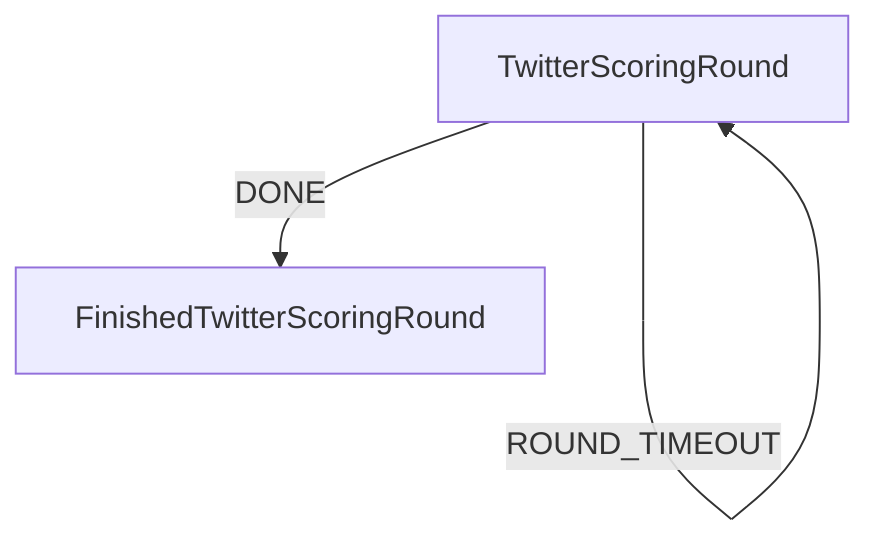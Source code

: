 graph TD
  TwitterScoringRound
  FinishedTwitterScoringRound
  TwitterScoringRound
  TwitterScoringRound -->|API_ERROR| TwitterScoringRound
  TwitterScoringRound -->|DONE| FinishedTwitterScoringRound
  TwitterScoringRound -->|NO_MAJORITY| TwitterScoringRound
  TwitterScoringRound -->|ROUND_TIMEOUT| TwitterScoringRound